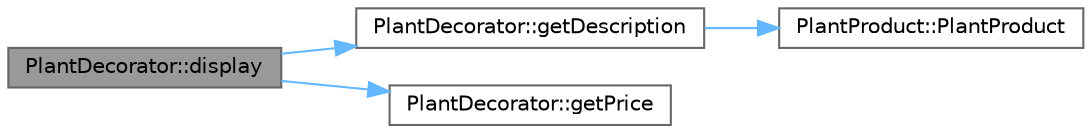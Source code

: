 digraph "PlantDecorator::display"
{
 // INTERACTIVE_SVG=YES
 // LATEX_PDF_SIZE
  bgcolor="transparent";
  edge [fontname=Helvetica,fontsize=10,labelfontname=Helvetica,labelfontsize=10];
  node [fontname=Helvetica,fontsize=10,shape=box,height=0.2,width=0.4];
  rankdir="LR";
  Node1 [id="Node000001",label="PlantDecorator::display",height=0.2,width=0.4,color="gray40", fillcolor="grey60", style="filled", fontcolor="black",tooltip="Displays the decorated product information."];
  Node1 -> Node2 [id="edge1_Node000001_Node000002",color="steelblue1",style="solid",tooltip=" "];
  Node2 [id="Node000002",label="PlantDecorator::getDescription",height=0.2,width=0.4,color="grey40", fillcolor="white", style="filled",URL="$class_plant_decorator.html#ae573cd1874f2a25fc020d6369fd1ce53",tooltip="Pure virtual method to get decorated description."];
  Node2 -> Node3 [id="edge2_Node000002_Node000003",color="steelblue1",style="solid",tooltip=" "];
  Node3 [id="Node000003",label="PlantProduct::PlantProduct",height=0.2,width=0.4,color="grey40", fillcolor="white", style="filled",URL="$class_plant_product.html#a8dfd0738fcd23d83349db2c8a4b7b745",tooltip="Default constructor."];
  Node1 -> Node4 [id="edge3_Node000001_Node000004",color="steelblue1",style="solid",tooltip=" "];
  Node4 [id="Node000004",label="PlantDecorator::getPrice",height=0.2,width=0.4,color="grey40", fillcolor="white", style="filled",URL="$class_plant_decorator.html#a1bd7bc3429ec49e6b0aa1e641efb0474",tooltip="Pure virtual method to get decorated price."];
}
